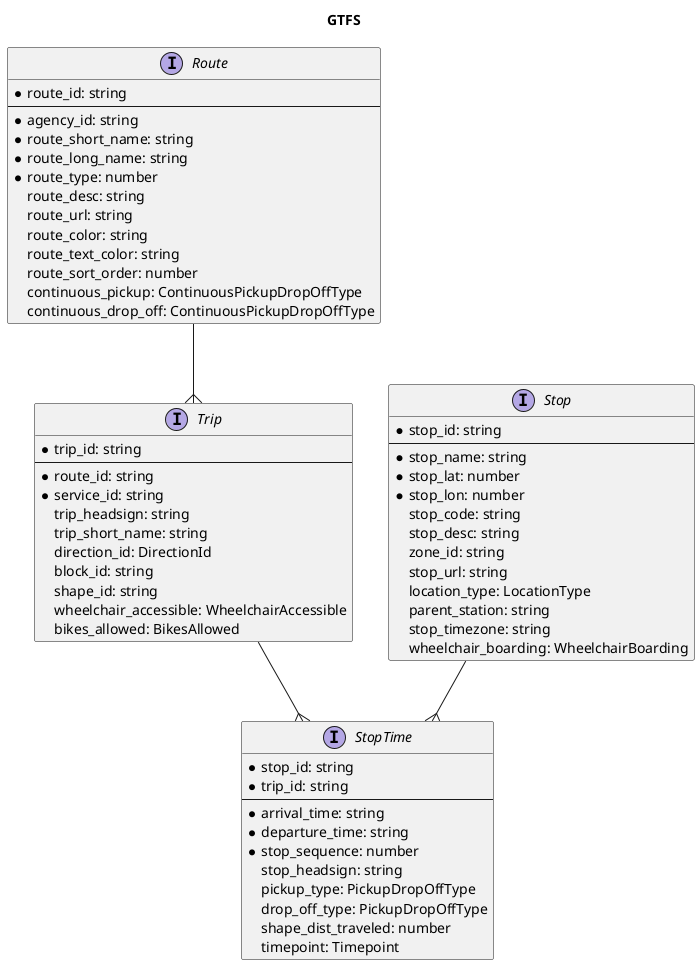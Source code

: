 @startuml
'*https://plantuml.com/class-diagram

title GTFS

interface Route {
    *route_id: string
    --
    *agency_id: string
    *route_short_name: string
    *route_long_name: string
    *route_type: number
    route_desc: string
    route_url: string
    route_color: string
    route_text_color: string
    route_sort_order: number
    continuous_pickup: ContinuousPickupDropOffType
    continuous_drop_off: ContinuousPickupDropOffType
}

interface Stop {
    *stop_id: string
    --
    *stop_name: string
    *stop_lat: number
    *stop_lon: number
    stop_code: string
    stop_desc: string
    zone_id: string
    stop_url: string
    location_type: LocationType
    parent_station: string
    stop_timezone: string
    wheelchair_boarding: WheelchairBoarding
}

interface StopTime {
    *stop_id: string
    *trip_id: string
    --
    *arrival_time: string
    *departure_time: string
    *stop_sequence: number
    stop_headsign: string
    pickup_type: PickupDropOffType
    drop_off_type: PickupDropOffType
    shape_dist_traveled: number
    timepoint: Timepoint
}

interface Trip {
    *trip_id: string
    --
    *route_id: string
    *service_id: string
    trip_headsign: string
    trip_short_name: string
    direction_id: DirectionId
    block_id: string
    shape_id: string
    wheelchair_accessible: WheelchairAccessible
    bikes_allowed: BikesAllowed
}

Route --{ Trip
Trip --{ StopTime
Stop --{ StopTime


@enduml